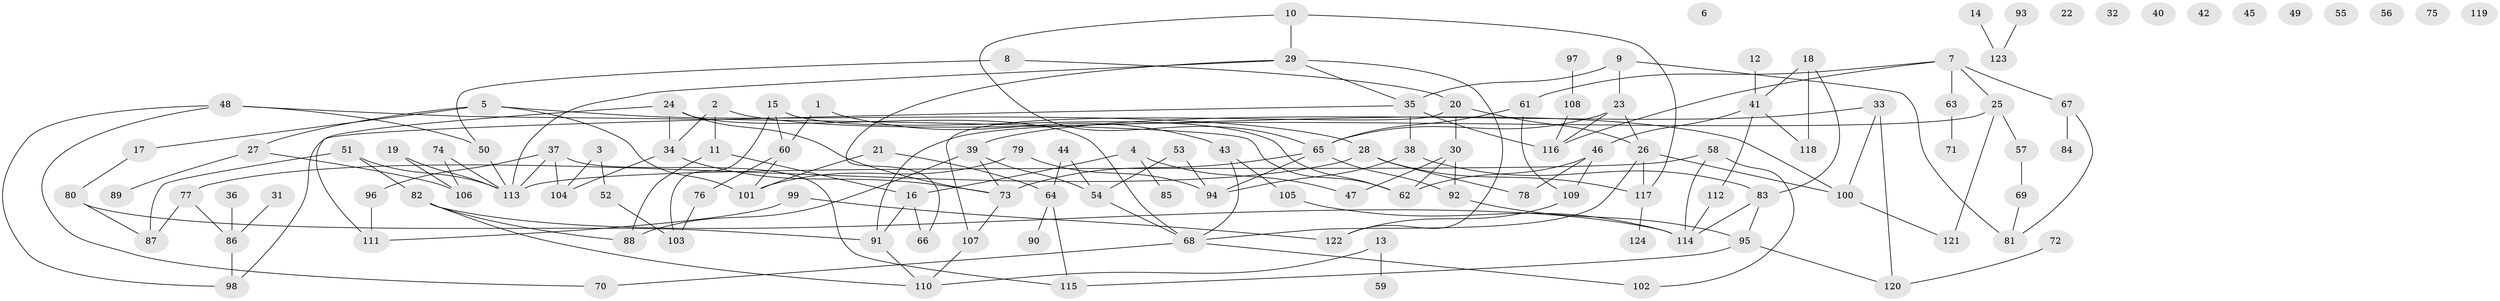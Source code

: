// coarse degree distribution, {4: 0.19230769230769232, 7: 0.07692307692307693, 10: 0.07692307692307693, 5: 0.15384615384615385, 14: 0.038461538461538464, 1: 0.15384615384615385, 3: 0.11538461538461539, 9: 0.038461538461538464, 2: 0.15384615384615385}
// Generated by graph-tools (version 1.1) at 2025/48/03/04/25 22:48:07]
// undirected, 124 vertices, 167 edges
graph export_dot {
  node [color=gray90,style=filled];
  1;
  2;
  3;
  4;
  5;
  6;
  7;
  8;
  9;
  10;
  11;
  12;
  13;
  14;
  15;
  16;
  17;
  18;
  19;
  20;
  21;
  22;
  23;
  24;
  25;
  26;
  27;
  28;
  29;
  30;
  31;
  32;
  33;
  34;
  35;
  36;
  37;
  38;
  39;
  40;
  41;
  42;
  43;
  44;
  45;
  46;
  47;
  48;
  49;
  50;
  51;
  52;
  53;
  54;
  55;
  56;
  57;
  58;
  59;
  60;
  61;
  62;
  63;
  64;
  65;
  66;
  67;
  68;
  69;
  70;
  71;
  72;
  73;
  74;
  75;
  76;
  77;
  78;
  79;
  80;
  81;
  82;
  83;
  84;
  85;
  86;
  87;
  88;
  89;
  90;
  91;
  92;
  93;
  94;
  95;
  96;
  97;
  98;
  99;
  100;
  101;
  102;
  103;
  104;
  105;
  106;
  107;
  108;
  109;
  110;
  111;
  112;
  113;
  114;
  115;
  116;
  117;
  118;
  119;
  120;
  121;
  122;
  123;
  124;
  1 -- 43;
  1 -- 60;
  2 -- 11;
  2 -- 34;
  2 -- 100;
  3 -- 52;
  3 -- 104;
  4 -- 16;
  4 -- 47;
  4 -- 85;
  5 -- 17;
  5 -- 27;
  5 -- 28;
  5 -- 101;
  7 -- 25;
  7 -- 61;
  7 -- 63;
  7 -- 67;
  7 -- 116;
  8 -- 20;
  8 -- 50;
  9 -- 23;
  9 -- 35;
  9 -- 81;
  10 -- 29;
  10 -- 65;
  10 -- 117;
  11 -- 16;
  11 -- 88;
  12 -- 41;
  13 -- 59;
  13 -- 110;
  14 -- 123;
  15 -- 60;
  15 -- 62;
  15 -- 103;
  16 -- 66;
  16 -- 91;
  17 -- 80;
  18 -- 41;
  18 -- 83;
  18 -- 118;
  19 -- 106;
  19 -- 113;
  20 -- 26;
  20 -- 30;
  20 -- 107;
  21 -- 64;
  21 -- 101;
  23 -- 26;
  23 -- 65;
  23 -- 116;
  24 -- 34;
  24 -- 68;
  24 -- 73;
  24 -- 111;
  25 -- 57;
  25 -- 91;
  25 -- 121;
  26 -- 68;
  26 -- 100;
  26 -- 117;
  27 -- 89;
  27 -- 106;
  28 -- 77;
  28 -- 78;
  28 -- 117;
  29 -- 35;
  29 -- 66;
  29 -- 113;
  29 -- 122;
  30 -- 47;
  30 -- 62;
  30 -- 92;
  31 -- 86;
  33 -- 39;
  33 -- 100;
  33 -- 120;
  34 -- 73;
  34 -- 104;
  35 -- 38;
  35 -- 98;
  35 -- 116;
  36 -- 86;
  37 -- 96;
  37 -- 104;
  37 -- 113;
  37 -- 115;
  38 -- 83;
  38 -- 94;
  39 -- 54;
  39 -- 73;
  39 -- 88;
  41 -- 46;
  41 -- 112;
  41 -- 118;
  43 -- 68;
  43 -- 105;
  44 -- 54;
  44 -- 64;
  46 -- 62;
  46 -- 78;
  46 -- 109;
  48 -- 50;
  48 -- 62;
  48 -- 70;
  48 -- 98;
  50 -- 113;
  51 -- 82;
  51 -- 87;
  51 -- 113;
  52 -- 103;
  53 -- 54;
  53 -- 94;
  54 -- 68;
  57 -- 69;
  58 -- 102;
  58 -- 113;
  58 -- 114;
  60 -- 76;
  60 -- 101;
  61 -- 65;
  61 -- 109;
  63 -- 71;
  64 -- 90;
  64 -- 115;
  65 -- 73;
  65 -- 92;
  65 -- 94;
  67 -- 81;
  67 -- 84;
  68 -- 70;
  68 -- 102;
  69 -- 81;
  72 -- 120;
  73 -- 107;
  74 -- 106;
  74 -- 113;
  76 -- 103;
  77 -- 86;
  77 -- 87;
  79 -- 94;
  79 -- 101;
  80 -- 87;
  80 -- 91;
  82 -- 88;
  82 -- 110;
  82 -- 114;
  83 -- 95;
  83 -- 114;
  86 -- 98;
  91 -- 110;
  92 -- 95;
  93 -- 123;
  95 -- 115;
  95 -- 120;
  96 -- 111;
  97 -- 108;
  99 -- 111;
  99 -- 122;
  100 -- 121;
  105 -- 114;
  107 -- 110;
  108 -- 116;
  109 -- 122;
  112 -- 114;
  117 -- 124;
}
